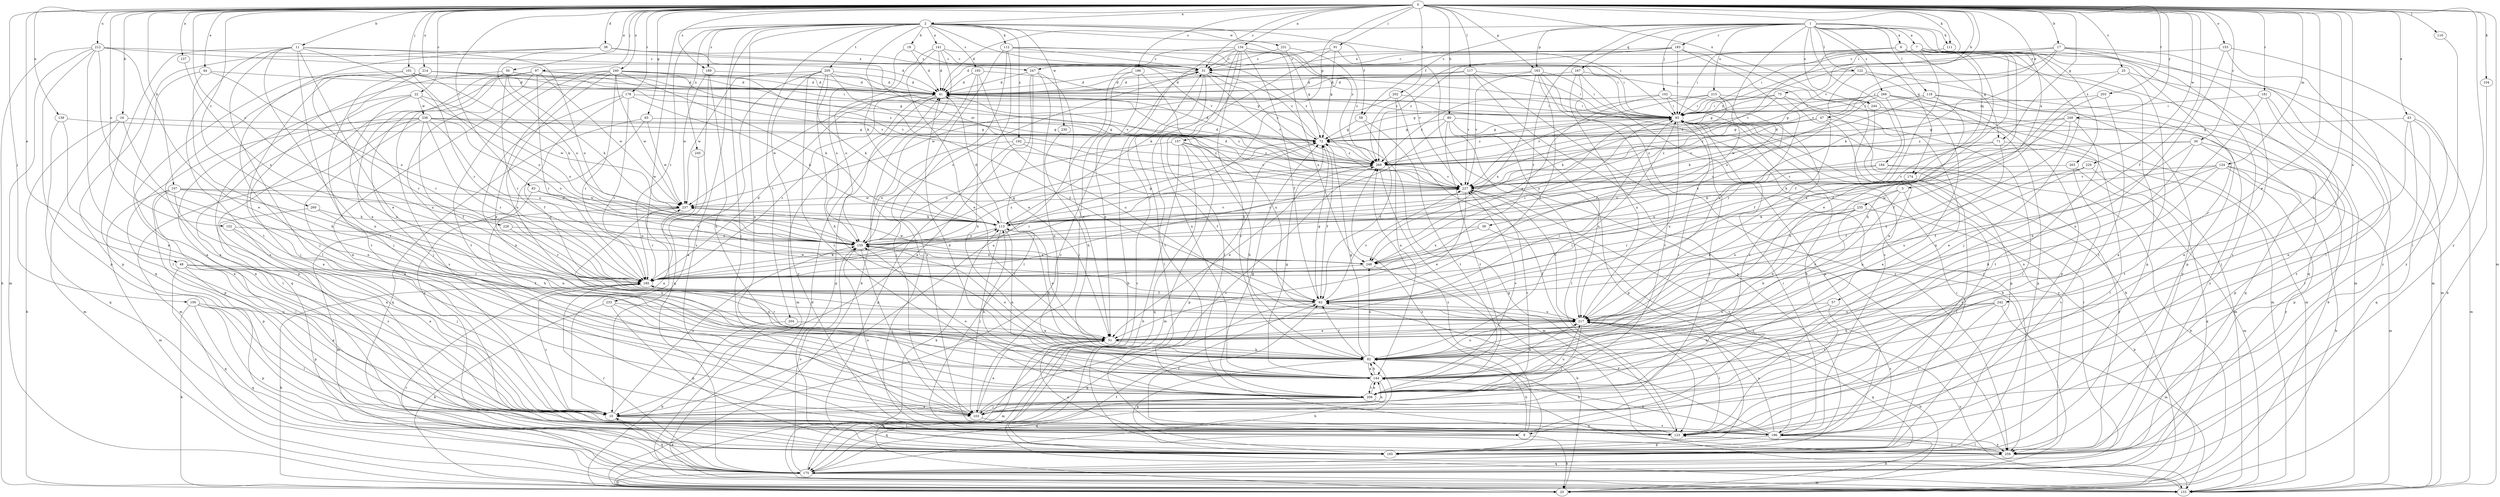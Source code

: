 strict digraph  {
0;
1;
2;
3;
6;
7;
9;
10;
11;
16;
17;
18;
20;
22;
25;
30;
31;
38;
39;
41;
43;
44;
47;
48;
50;
51;
57;
59;
62;
65;
71;
72;
75;
80;
82;
83;
91;
93;
97;
100;
101;
102;
103;
104;
107;
111;
112;
113;
116;
117;
118;
122;
123;
124;
133;
134;
137;
139;
141;
144;
152;
153;
155;
157;
163;
165;
167;
174;
175;
178;
181;
183;
184;
185;
186;
189;
192;
193;
196;
202;
203;
204;
205;
206;
212;
214;
215;
217;
226;
227;
229;
230;
231;
233;
235;
236;
237;
240;
242;
244;
245;
247;
248;
249;
259;
260;
263;
266;
269;
0 -> 2  [label=a];
0 -> 11  [label=b];
0 -> 16  [label=b];
0 -> 17  [label=b];
0 -> 22  [label=c];
0 -> 25  [label=c];
0 -> 30  [label=c];
0 -> 31  [label=c];
0 -> 38  [label=d];
0 -> 43  [label=e];
0 -> 44  [label=e];
0 -> 47  [label=e];
0 -> 48  [label=e];
0 -> 50  [label=e];
0 -> 51  [label=e];
0 -> 57  [label=f];
0 -> 65  [label=g];
0 -> 71  [label=g];
0 -> 75  [label=h];
0 -> 80  [label=h];
0 -> 82  [label=h];
0 -> 83  [label=i];
0 -> 91  [label=i];
0 -> 93  [label=i];
0 -> 97  [label=j];
0 -> 100  [label=j];
0 -> 101  [label=j];
0 -> 104  [label=k];
0 -> 107  [label=k];
0 -> 111  [label=k];
0 -> 116  [label=l];
0 -> 117  [label=l];
0 -> 124  [label=m];
0 -> 133  [label=m];
0 -> 134  [label=n];
0 -> 137  [label=n];
0 -> 139  [label=n];
0 -> 152  [label=o];
0 -> 153  [label=o];
0 -> 157  [label=p];
0 -> 163  [label=p];
0 -> 178  [label=r];
0 -> 181  [label=r];
0 -> 186  [label=s];
0 -> 189  [label=s];
0 -> 202  [label=t];
0 -> 203  [label=t];
0 -> 212  [label=u];
0 -> 214  [label=u];
0 -> 226  [label=v];
0 -> 227  [label=v];
0 -> 229  [label=w];
0 -> 240  [label=x];
0 -> 242  [label=x];
0 -> 244  [label=x];
0 -> 249  [label=y];
0 -> 259  [label=y];
0 -> 260  [label=z];
1 -> 3  [label=a];
1 -> 6  [label=a];
1 -> 7  [label=a];
1 -> 39  [label=d];
1 -> 41  [label=d];
1 -> 59  [label=f];
1 -> 102  [label=j];
1 -> 111  [label=k];
1 -> 118  [label=l];
1 -> 122  [label=l];
1 -> 163  [label=p];
1 -> 167  [label=q];
1 -> 174  [label=q];
1 -> 183  [label=r];
1 -> 184  [label=r];
1 -> 185  [label=r];
1 -> 215  [label=u];
1 -> 244  [label=x];
1 -> 263  [label=z];
1 -> 266  [label=z];
2 -> 18  [label=b];
2 -> 59  [label=f];
2 -> 93  [label=i];
2 -> 103  [label=j];
2 -> 112  [label=k];
2 -> 113  [label=k];
2 -> 141  [label=n];
2 -> 144  [label=n];
2 -> 185  [label=r];
2 -> 189  [label=s];
2 -> 192  [label=s];
2 -> 193  [label=s];
2 -> 196  [label=s];
2 -> 204  [label=t];
2 -> 205  [label=t];
2 -> 227  [label=v];
2 -> 230  [label=w];
2 -> 231  [label=w];
2 -> 233  [label=w];
2 -> 245  [label=x];
2 -> 269  [label=z];
3 -> 82  [label=h];
3 -> 123  [label=l];
3 -> 217  [label=u];
3 -> 235  [label=w];
6 -> 71  [label=g];
6 -> 133  [label=m];
6 -> 165  [label=p];
6 -> 247  [label=x];
6 -> 269  [label=z];
7 -> 31  [label=c];
7 -> 51  [label=e];
7 -> 62  [label=f];
7 -> 82  [label=h];
7 -> 93  [label=i];
7 -> 103  [label=j];
7 -> 133  [label=m];
7 -> 165  [label=p];
7 -> 174  [label=q];
7 -> 175  [label=q];
7 -> 217  [label=u];
7 -> 227  [label=v];
9 -> 20  [label=b];
9 -> 62  [label=f];
9 -> 82  [label=h];
9 -> 227  [label=v];
9 -> 269  [label=z];
10 -> 9  [label=a];
10 -> 31  [label=c];
10 -> 123  [label=l];
10 -> 155  [label=o];
10 -> 175  [label=q];
10 -> 185  [label=r];
11 -> 51  [label=e];
11 -> 103  [label=j];
11 -> 123  [label=l];
11 -> 144  [label=n];
11 -> 155  [label=o];
11 -> 175  [label=q];
11 -> 185  [label=r];
11 -> 196  [label=s];
11 -> 247  [label=x];
16 -> 20  [label=b];
16 -> 72  [label=g];
16 -> 133  [label=m];
16 -> 144  [label=n];
17 -> 9  [label=a];
17 -> 31  [label=c];
17 -> 113  [label=k];
17 -> 196  [label=s];
17 -> 227  [label=v];
17 -> 259  [label=y];
17 -> 269  [label=z];
18 -> 31  [label=c];
18 -> 41  [label=d];
18 -> 155  [label=o];
22 -> 9  [label=a];
22 -> 10  [label=a];
22 -> 155  [label=o];
22 -> 217  [label=u];
22 -> 236  [label=w];
22 -> 237  [label=w];
25 -> 10  [label=a];
25 -> 41  [label=d];
25 -> 62  [label=f];
25 -> 133  [label=m];
30 -> 51  [label=e];
30 -> 113  [label=k];
30 -> 144  [label=n];
30 -> 165  [label=p];
30 -> 206  [label=t];
30 -> 269  [label=z];
31 -> 41  [label=d];
31 -> 123  [label=l];
31 -> 206  [label=t];
31 -> 227  [label=v];
31 -> 269  [label=z];
38 -> 31  [label=c];
38 -> 93  [label=i];
38 -> 103  [label=j];
38 -> 155  [label=o];
38 -> 165  [label=p];
38 -> 227  [label=v];
39 -> 155  [label=o];
39 -> 196  [label=s];
39 -> 248  [label=x];
41 -> 93  [label=i];
41 -> 133  [label=m];
41 -> 165  [label=p];
41 -> 185  [label=r];
41 -> 237  [label=w];
43 -> 72  [label=g];
43 -> 123  [label=l];
43 -> 133  [label=m];
43 -> 144  [label=n];
43 -> 175  [label=q];
44 -> 10  [label=a];
44 -> 41  [label=d];
44 -> 82  [label=h];
44 -> 155  [label=o];
47 -> 51  [label=e];
47 -> 72  [label=g];
47 -> 103  [label=j];
47 -> 227  [label=v];
47 -> 269  [label=z];
48 -> 10  [label=a];
48 -> 62  [label=f];
48 -> 165  [label=p];
48 -> 175  [label=q];
48 -> 185  [label=r];
50 -> 41  [label=d];
50 -> 51  [label=e];
50 -> 93  [label=i];
50 -> 113  [label=k];
50 -> 165  [label=p];
50 -> 185  [label=r];
51 -> 82  [label=h];
51 -> 93  [label=i];
51 -> 133  [label=m];
51 -> 185  [label=r];
57 -> 144  [label=n];
57 -> 196  [label=s];
57 -> 217  [label=u];
59 -> 62  [label=f];
59 -> 72  [label=g];
59 -> 206  [label=t];
62 -> 72  [label=g];
62 -> 175  [label=q];
62 -> 217  [label=u];
62 -> 227  [label=v];
62 -> 237  [label=w];
65 -> 72  [label=g];
65 -> 175  [label=q];
65 -> 237  [label=w];
65 -> 259  [label=y];
71 -> 123  [label=l];
71 -> 144  [label=n];
71 -> 155  [label=o];
71 -> 269  [label=z];
72 -> 31  [label=c];
72 -> 41  [label=d];
72 -> 62  [label=f];
72 -> 165  [label=p];
72 -> 269  [label=z];
75 -> 62  [label=f];
75 -> 72  [label=g];
75 -> 93  [label=i];
75 -> 144  [label=n];
75 -> 269  [label=z];
80 -> 72  [label=g];
80 -> 123  [label=l];
80 -> 165  [label=p];
80 -> 185  [label=r];
80 -> 206  [label=t];
80 -> 217  [label=u];
82 -> 62  [label=f];
82 -> 72  [label=g];
82 -> 93  [label=i];
82 -> 113  [label=k];
82 -> 144  [label=n];
82 -> 155  [label=o];
82 -> 165  [label=p];
82 -> 217  [label=u];
82 -> 248  [label=x];
83 -> 144  [label=n];
83 -> 237  [label=w];
83 -> 248  [label=x];
91 -> 31  [label=c];
91 -> 72  [label=g];
91 -> 113  [label=k];
91 -> 259  [label=y];
93 -> 72  [label=g];
93 -> 103  [label=j];
93 -> 123  [label=l];
93 -> 133  [label=m];
93 -> 155  [label=o];
93 -> 217  [label=u];
93 -> 259  [label=y];
93 -> 269  [label=z];
97 -> 41  [label=d];
97 -> 93  [label=i];
97 -> 103  [label=j];
97 -> 175  [label=q];
97 -> 185  [label=r];
97 -> 196  [label=s];
97 -> 217  [label=u];
97 -> 237  [label=w];
100 -> 20  [label=b];
100 -> 123  [label=l];
100 -> 165  [label=p];
100 -> 175  [label=q];
100 -> 217  [label=u];
101 -> 41  [label=d];
101 -> 113  [label=k];
101 -> 123  [label=l];
101 -> 155  [label=o];
101 -> 185  [label=r];
101 -> 227  [label=v];
102 -> 93  [label=i];
102 -> 185  [label=r];
102 -> 206  [label=t];
102 -> 248  [label=x];
102 -> 269  [label=z];
103 -> 51  [label=e];
103 -> 144  [label=n];
103 -> 196  [label=s];
103 -> 269  [label=z];
104 -> 20  [label=b];
107 -> 10  [label=a];
107 -> 123  [label=l];
107 -> 133  [label=m];
107 -> 155  [label=o];
107 -> 165  [label=p];
107 -> 185  [label=r];
107 -> 237  [label=w];
111 -> 93  [label=i];
112 -> 31  [label=c];
112 -> 51  [label=e];
112 -> 93  [label=i];
112 -> 123  [label=l];
112 -> 196  [label=s];
112 -> 269  [label=z];
113 -> 41  [label=d];
113 -> 51  [label=e];
113 -> 72  [label=g];
113 -> 103  [label=j];
113 -> 144  [label=n];
113 -> 155  [label=o];
113 -> 227  [label=v];
116 -> 123  [label=l];
117 -> 41  [label=d];
117 -> 93  [label=i];
117 -> 165  [label=p];
117 -> 227  [label=v];
117 -> 237  [label=w];
117 -> 259  [label=y];
118 -> 20  [label=b];
118 -> 82  [label=h];
118 -> 93  [label=i];
118 -> 237  [label=w];
118 -> 259  [label=y];
122 -> 41  [label=d];
122 -> 155  [label=o];
122 -> 165  [label=p];
122 -> 259  [label=y];
123 -> 72  [label=g];
123 -> 82  [label=h];
123 -> 259  [label=y];
124 -> 20  [label=b];
124 -> 62  [label=f];
124 -> 82  [label=h];
124 -> 113  [label=k];
124 -> 133  [label=m];
124 -> 227  [label=v];
124 -> 259  [label=y];
133 -> 41  [label=d];
133 -> 62  [label=f];
133 -> 185  [label=r];
133 -> 217  [label=u];
134 -> 10  [label=a];
134 -> 20  [label=b];
134 -> 31  [label=c];
134 -> 62  [label=f];
134 -> 82  [label=h];
134 -> 123  [label=l];
134 -> 144  [label=n];
134 -> 227  [label=v];
134 -> 248  [label=x];
137 -> 248  [label=x];
139 -> 10  [label=a];
139 -> 72  [label=g];
139 -> 175  [label=q];
141 -> 20  [label=b];
141 -> 31  [label=c];
141 -> 41  [label=d];
141 -> 51  [label=e];
141 -> 93  [label=i];
141 -> 155  [label=o];
144 -> 41  [label=d];
144 -> 72  [label=g];
144 -> 82  [label=h];
144 -> 93  [label=i];
144 -> 175  [label=q];
144 -> 206  [label=t];
144 -> 217  [label=u];
144 -> 227  [label=v];
152 -> 10  [label=a];
152 -> 103  [label=j];
152 -> 155  [label=o];
153 -> 31  [label=c];
153 -> 123  [label=l];
153 -> 144  [label=n];
153 -> 259  [label=y];
155 -> 31  [label=c];
155 -> 72  [label=g];
155 -> 103  [label=j];
155 -> 248  [label=x];
155 -> 269  [label=z];
157 -> 20  [label=b];
157 -> 82  [label=h];
157 -> 133  [label=m];
157 -> 155  [label=o];
157 -> 175  [label=q];
157 -> 227  [label=v];
157 -> 269  [label=z];
163 -> 20  [label=b];
163 -> 41  [label=d];
163 -> 62  [label=f];
163 -> 93  [label=i];
163 -> 227  [label=v];
163 -> 248  [label=x];
163 -> 259  [label=y];
165 -> 93  [label=i];
165 -> 113  [label=k];
165 -> 269  [label=z];
167 -> 20  [label=b];
167 -> 41  [label=d];
167 -> 165  [label=p];
167 -> 206  [label=t];
167 -> 217  [label=u];
174 -> 51  [label=e];
174 -> 196  [label=s];
175 -> 10  [label=a];
175 -> 20  [label=b];
175 -> 31  [label=c];
175 -> 82  [label=h];
175 -> 93  [label=i];
175 -> 133  [label=m];
175 -> 155  [label=o];
175 -> 185  [label=r];
178 -> 62  [label=f];
178 -> 93  [label=i];
178 -> 113  [label=k];
178 -> 144  [label=n];
178 -> 185  [label=r];
181 -> 82  [label=h];
181 -> 93  [label=i];
181 -> 103  [label=j];
181 -> 196  [label=s];
183 -> 31  [label=c];
183 -> 41  [label=d];
183 -> 93  [label=i];
183 -> 196  [label=s];
183 -> 217  [label=u];
183 -> 269  [label=z];
184 -> 20  [label=b];
184 -> 227  [label=v];
184 -> 248  [label=x];
184 -> 259  [label=y];
185 -> 20  [label=b];
185 -> 41  [label=d];
185 -> 62  [label=f];
185 -> 113  [label=k];
186 -> 41  [label=d];
186 -> 51  [label=e];
186 -> 103  [label=j];
186 -> 217  [label=u];
189 -> 41  [label=d];
189 -> 82  [label=h];
189 -> 175  [label=q];
189 -> 237  [label=w];
192 -> 62  [label=f];
192 -> 155  [label=o];
192 -> 165  [label=p];
192 -> 269  [label=z];
193 -> 41  [label=d];
193 -> 72  [label=g];
193 -> 82  [label=h];
193 -> 103  [label=j];
193 -> 217  [label=u];
196 -> 20  [label=b];
196 -> 62  [label=f];
196 -> 93  [label=i];
196 -> 144  [label=n];
196 -> 155  [label=o];
196 -> 165  [label=p];
196 -> 217  [label=u];
196 -> 259  [label=y];
202 -> 93  [label=i];
202 -> 123  [label=l];
202 -> 144  [label=n];
202 -> 185  [label=r];
203 -> 62  [label=f];
203 -> 93  [label=i];
203 -> 206  [label=t];
204 -> 20  [label=b];
204 -> 51  [label=e];
205 -> 10  [label=a];
205 -> 41  [label=d];
205 -> 62  [label=f];
205 -> 82  [label=h];
205 -> 113  [label=k];
205 -> 206  [label=t];
205 -> 227  [label=v];
205 -> 237  [label=w];
205 -> 259  [label=y];
206 -> 10  [label=a];
206 -> 72  [label=g];
206 -> 103  [label=j];
206 -> 113  [label=k];
206 -> 144  [label=n];
206 -> 155  [label=o];
206 -> 175  [label=q];
206 -> 217  [label=u];
206 -> 227  [label=v];
206 -> 259  [label=y];
212 -> 10  [label=a];
212 -> 20  [label=b];
212 -> 31  [label=c];
212 -> 41  [label=d];
212 -> 51  [label=e];
212 -> 133  [label=m];
212 -> 165  [label=p];
212 -> 206  [label=t];
214 -> 10  [label=a];
214 -> 41  [label=d];
214 -> 72  [label=g];
214 -> 103  [label=j];
214 -> 185  [label=r];
214 -> 206  [label=t];
214 -> 269  [label=z];
215 -> 72  [label=g];
215 -> 93  [label=i];
215 -> 113  [label=k];
215 -> 133  [label=m];
215 -> 227  [label=v];
215 -> 248  [label=x];
217 -> 20  [label=b];
217 -> 51  [label=e];
217 -> 103  [label=j];
217 -> 123  [label=l];
217 -> 175  [label=q];
217 -> 227  [label=v];
226 -> 155  [label=o];
226 -> 185  [label=r];
227 -> 41  [label=d];
227 -> 51  [label=e];
227 -> 237  [label=w];
229 -> 62  [label=f];
229 -> 175  [label=q];
229 -> 217  [label=u];
229 -> 227  [label=v];
230 -> 82  [label=h];
231 -> 31  [label=c];
231 -> 72  [label=g];
231 -> 269  [label=z];
233 -> 20  [label=b];
233 -> 165  [label=p];
233 -> 206  [label=t];
233 -> 217  [label=u];
235 -> 20  [label=b];
235 -> 51  [label=e];
235 -> 82  [label=h];
235 -> 113  [label=k];
235 -> 185  [label=r];
236 -> 10  [label=a];
236 -> 62  [label=f];
236 -> 72  [label=g];
236 -> 123  [label=l];
236 -> 133  [label=m];
236 -> 155  [label=o];
236 -> 165  [label=p];
236 -> 185  [label=r];
236 -> 248  [label=x];
236 -> 269  [label=z];
237 -> 113  [label=k];
237 -> 133  [label=m];
237 -> 144  [label=n];
237 -> 185  [label=r];
240 -> 10  [label=a];
240 -> 41  [label=d];
240 -> 51  [label=e];
240 -> 113  [label=k];
240 -> 185  [label=r];
240 -> 206  [label=t];
240 -> 217  [label=u];
240 -> 227  [label=v];
240 -> 237  [label=w];
240 -> 269  [label=z];
242 -> 82  [label=h];
242 -> 123  [label=l];
242 -> 133  [label=m];
242 -> 206  [label=t];
242 -> 217  [label=u];
244 -> 133  [label=m];
244 -> 165  [label=p];
245 -> 10  [label=a];
247 -> 10  [label=a];
247 -> 41  [label=d];
247 -> 51  [label=e];
247 -> 123  [label=l];
247 -> 144  [label=n];
248 -> 20  [label=b];
248 -> 93  [label=i];
248 -> 155  [label=o];
248 -> 185  [label=r];
248 -> 237  [label=w];
249 -> 72  [label=g];
249 -> 165  [label=p];
249 -> 206  [label=t];
249 -> 217  [label=u];
249 -> 248  [label=x];
249 -> 269  [label=z];
259 -> 51  [label=e];
259 -> 123  [label=l];
259 -> 175  [label=q];
260 -> 82  [label=h];
260 -> 113  [label=k];
260 -> 196  [label=s];
263 -> 133  [label=m];
263 -> 196  [label=s];
263 -> 227  [label=v];
266 -> 10  [label=a];
266 -> 72  [label=g];
266 -> 93  [label=i];
266 -> 113  [label=k];
266 -> 165  [label=p];
266 -> 175  [label=q];
266 -> 185  [label=r];
269 -> 41  [label=d];
269 -> 51  [label=e];
269 -> 133  [label=m];
269 -> 185  [label=r];
269 -> 227  [label=v];
}
